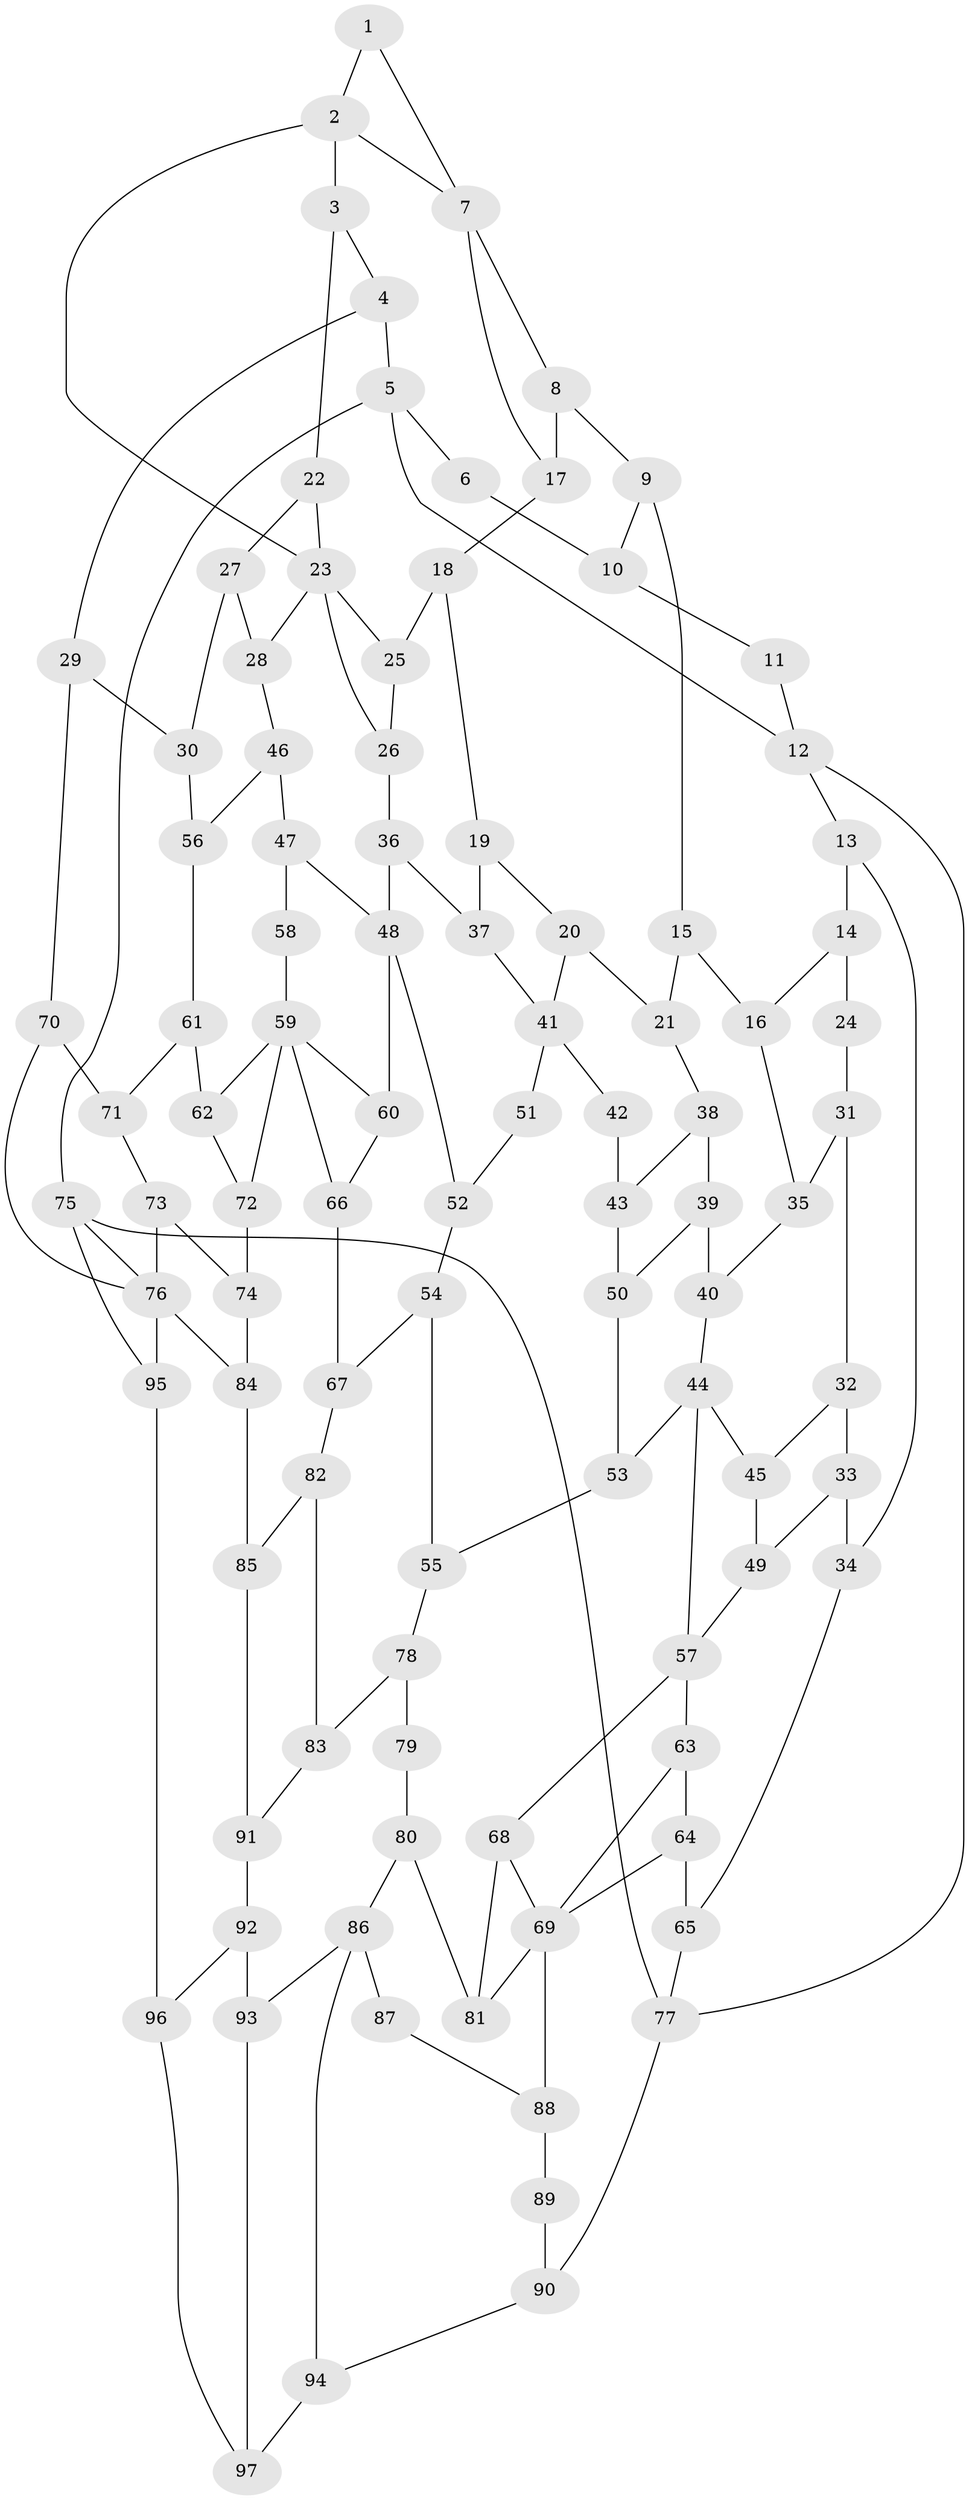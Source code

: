 // original degree distribution, {3: 0.022058823529411766, 5: 0.5220588235294118, 4: 0.22794117647058823, 6: 0.22794117647058823}
// Generated by graph-tools (version 1.1) at 2025/54/03/04/25 22:54:25]
// undirected, 97 vertices, 150 edges
graph export_dot {
  node [color=gray90,style=filled];
  1;
  2;
  3;
  4;
  5;
  6;
  7;
  8;
  9;
  10;
  11;
  12;
  13;
  14;
  15;
  16;
  17;
  18;
  19;
  20;
  21;
  22;
  23;
  24;
  25;
  26;
  27;
  28;
  29;
  30;
  31;
  32;
  33;
  34;
  35;
  36;
  37;
  38;
  39;
  40;
  41;
  42;
  43;
  44;
  45;
  46;
  47;
  48;
  49;
  50;
  51;
  52;
  53;
  54;
  55;
  56;
  57;
  58;
  59;
  60;
  61;
  62;
  63;
  64;
  65;
  66;
  67;
  68;
  69;
  70;
  71;
  72;
  73;
  74;
  75;
  76;
  77;
  78;
  79;
  80;
  81;
  82;
  83;
  84;
  85;
  86;
  87;
  88;
  89;
  90;
  91;
  92;
  93;
  94;
  95;
  96;
  97;
  1 -- 2 [weight=1.0];
  1 -- 7 [weight=1.0];
  2 -- 3 [weight=1.0];
  2 -- 7 [weight=1.0];
  2 -- 23 [weight=2.0];
  3 -- 4 [weight=1.0];
  3 -- 22 [weight=1.0];
  4 -- 5 [weight=1.0];
  4 -- 29 [weight=1.0];
  5 -- 6 [weight=1.0];
  5 -- 12 [weight=1.0];
  5 -- 75 [weight=1.0];
  6 -- 10 [weight=1.0];
  7 -- 8 [weight=1.0];
  7 -- 17 [weight=1.0];
  8 -- 9 [weight=1.0];
  8 -- 17 [weight=1.0];
  9 -- 10 [weight=1.0];
  9 -- 15 [weight=1.0];
  10 -- 11 [weight=1.0];
  11 -- 12 [weight=1.0];
  12 -- 13 [weight=1.0];
  12 -- 77 [weight=1.0];
  13 -- 14 [weight=1.0];
  13 -- 34 [weight=1.0];
  14 -- 16 [weight=1.0];
  14 -- 24 [weight=2.0];
  15 -- 16 [weight=1.0];
  15 -- 21 [weight=1.0];
  16 -- 35 [weight=1.0];
  17 -- 18 [weight=1.0];
  18 -- 19 [weight=1.0];
  18 -- 25 [weight=1.0];
  19 -- 20 [weight=1.0];
  19 -- 37 [weight=1.0];
  20 -- 21 [weight=1.0];
  20 -- 41 [weight=1.0];
  21 -- 38 [weight=1.0];
  22 -- 23 [weight=1.0];
  22 -- 27 [weight=1.0];
  23 -- 25 [weight=1.0];
  23 -- 26 [weight=1.0];
  23 -- 28 [weight=1.0];
  24 -- 31 [weight=1.0];
  25 -- 26 [weight=1.0];
  26 -- 36 [weight=1.0];
  27 -- 28 [weight=1.0];
  27 -- 30 [weight=1.0];
  28 -- 46 [weight=1.0];
  29 -- 30 [weight=1.0];
  29 -- 70 [weight=1.0];
  30 -- 56 [weight=1.0];
  31 -- 32 [weight=1.0];
  31 -- 35 [weight=1.0];
  32 -- 33 [weight=1.0];
  32 -- 45 [weight=1.0];
  33 -- 34 [weight=1.0];
  33 -- 49 [weight=1.0];
  34 -- 65 [weight=1.0];
  35 -- 40 [weight=1.0];
  36 -- 37 [weight=1.0];
  36 -- 48 [weight=1.0];
  37 -- 41 [weight=1.0];
  38 -- 39 [weight=1.0];
  38 -- 43 [weight=1.0];
  39 -- 40 [weight=1.0];
  39 -- 50 [weight=1.0];
  40 -- 44 [weight=1.0];
  41 -- 42 [weight=2.0];
  41 -- 51 [weight=2.0];
  42 -- 43 [weight=1.0];
  43 -- 50 [weight=1.0];
  44 -- 45 [weight=2.0];
  44 -- 53 [weight=1.0];
  44 -- 57 [weight=2.0];
  45 -- 49 [weight=1.0];
  46 -- 47 [weight=1.0];
  46 -- 56 [weight=1.0];
  47 -- 48 [weight=1.0];
  47 -- 58 [weight=1.0];
  48 -- 52 [weight=1.0];
  48 -- 60 [weight=1.0];
  49 -- 57 [weight=1.0];
  50 -- 53 [weight=1.0];
  51 -- 52 [weight=1.0];
  52 -- 54 [weight=1.0];
  53 -- 55 [weight=1.0];
  54 -- 55 [weight=1.0];
  54 -- 67 [weight=1.0];
  55 -- 78 [weight=1.0];
  56 -- 61 [weight=1.0];
  57 -- 63 [weight=1.0];
  57 -- 68 [weight=1.0];
  58 -- 59 [weight=2.0];
  59 -- 60 [weight=1.0];
  59 -- 62 [weight=1.0];
  59 -- 66 [weight=1.0];
  59 -- 72 [weight=1.0];
  60 -- 66 [weight=1.0];
  61 -- 62 [weight=1.0];
  61 -- 71 [weight=1.0];
  62 -- 72 [weight=1.0];
  63 -- 64 [weight=1.0];
  63 -- 69 [weight=1.0];
  64 -- 65 [weight=1.0];
  64 -- 69 [weight=1.0];
  65 -- 77 [weight=1.0];
  66 -- 67 [weight=1.0];
  67 -- 82 [weight=1.0];
  68 -- 69 [weight=1.0];
  68 -- 81 [weight=1.0];
  69 -- 81 [weight=1.0];
  69 -- 88 [weight=2.0];
  70 -- 71 [weight=1.0];
  70 -- 76 [weight=1.0];
  71 -- 73 [weight=1.0];
  72 -- 74 [weight=1.0];
  73 -- 74 [weight=1.0];
  73 -- 76 [weight=1.0];
  74 -- 84 [weight=1.0];
  75 -- 76 [weight=1.0];
  75 -- 77 [weight=1.0];
  75 -- 95 [weight=1.0];
  76 -- 84 [weight=2.0];
  76 -- 95 [weight=1.0];
  77 -- 90 [weight=1.0];
  78 -- 79 [weight=1.0];
  78 -- 83 [weight=1.0];
  79 -- 80 [weight=2.0];
  80 -- 81 [weight=1.0];
  80 -- 86 [weight=2.0];
  82 -- 83 [weight=1.0];
  82 -- 85 [weight=1.0];
  83 -- 91 [weight=1.0];
  84 -- 85 [weight=1.0];
  85 -- 91 [weight=1.0];
  86 -- 87 [weight=2.0];
  86 -- 93 [weight=1.0];
  86 -- 94 [weight=1.0];
  87 -- 88 [weight=1.0];
  88 -- 89 [weight=2.0];
  89 -- 90 [weight=1.0];
  90 -- 94 [weight=1.0];
  91 -- 92 [weight=1.0];
  92 -- 93 [weight=1.0];
  92 -- 96 [weight=1.0];
  93 -- 97 [weight=1.0];
  94 -- 97 [weight=1.0];
  95 -- 96 [weight=1.0];
  96 -- 97 [weight=1.0];
}
